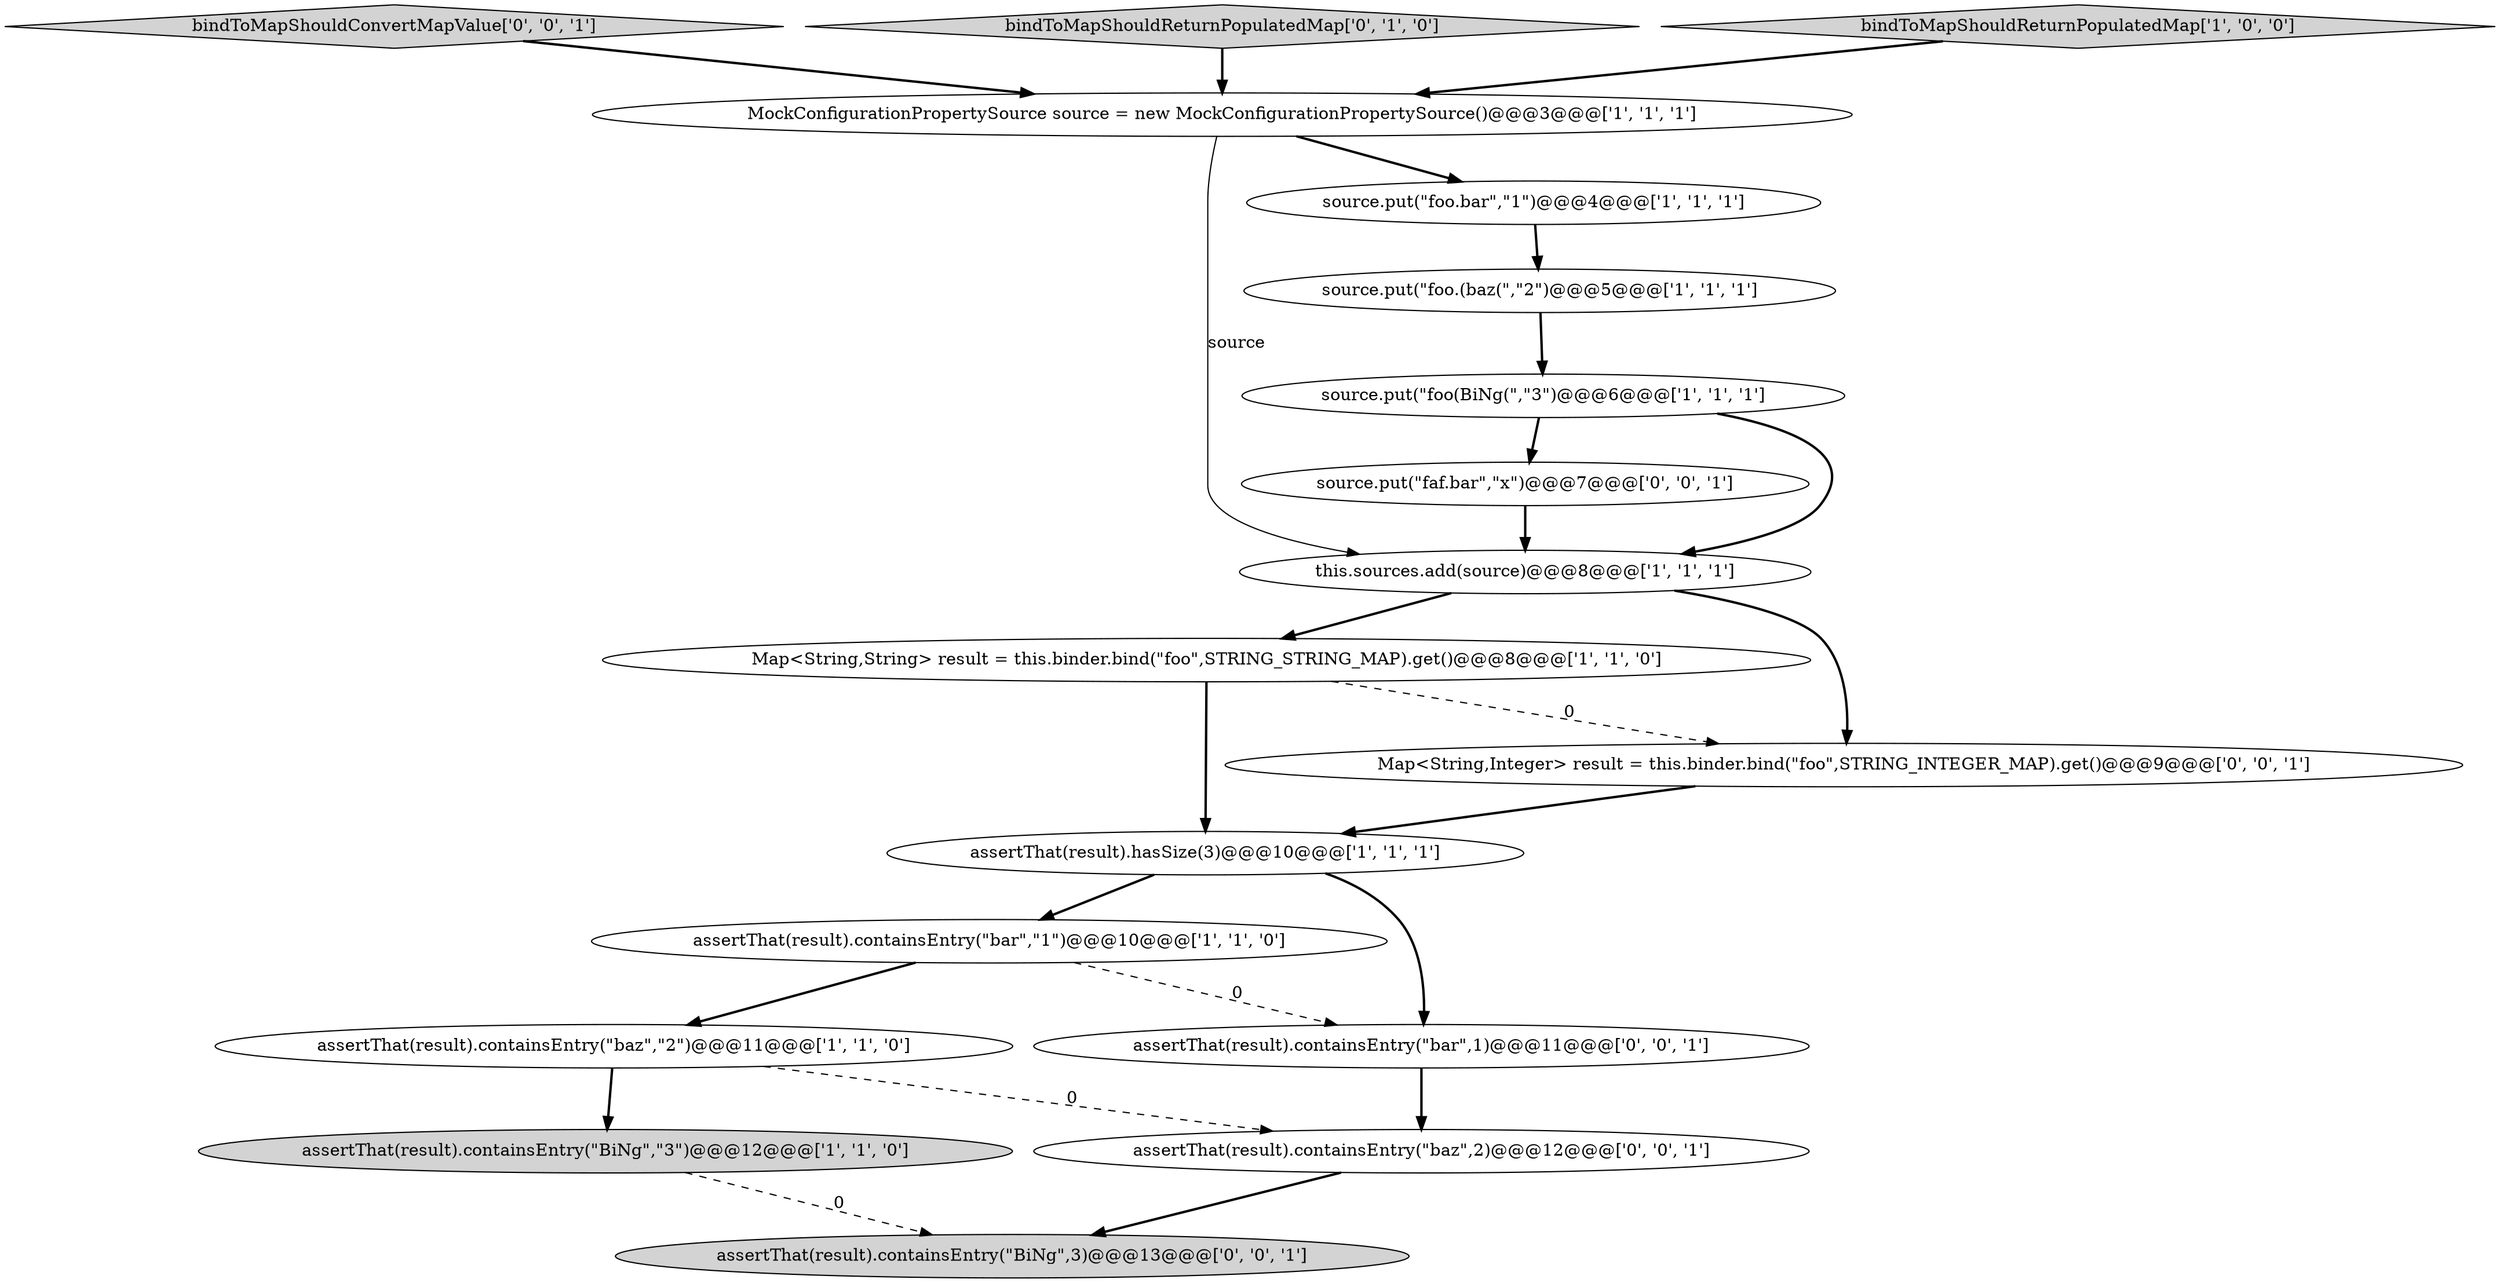digraph {
1 [style = filled, label = "Map<String,String> result = this.binder.bind(\"foo\",STRING_STRING_MAP).get()@@@8@@@['1', '1', '0']", fillcolor = white, shape = ellipse image = "AAA0AAABBB1BBB"];
5 [style = filled, label = "MockConfigurationPropertySource source = new MockConfigurationPropertySource()@@@3@@@['1', '1', '1']", fillcolor = white, shape = ellipse image = "AAA0AAABBB1BBB"];
9 [style = filled, label = "this.sources.add(source)@@@8@@@['1', '1', '1']", fillcolor = white, shape = ellipse image = "AAA0AAABBB1BBB"];
8 [style = filled, label = "assertThat(result).containsEntry(\"baz\",\"2\")@@@11@@@['1', '1', '0']", fillcolor = white, shape = ellipse image = "AAA0AAABBB1BBB"];
14 [style = filled, label = "Map<String,Integer> result = this.binder.bind(\"foo\",STRING_INTEGER_MAP).get()@@@9@@@['0', '0', '1']", fillcolor = white, shape = ellipse image = "AAA0AAABBB3BBB"];
15 [style = filled, label = "assertThat(result).containsEntry(\"BiNg\",3)@@@13@@@['0', '0', '1']", fillcolor = lightgray, shape = ellipse image = "AAA0AAABBB3BBB"];
3 [style = filled, label = "assertThat(result).hasSize(3)@@@10@@@['1', '1', '1']", fillcolor = white, shape = ellipse image = "AAA0AAABBB1BBB"];
4 [style = filled, label = "source.put(\"foo.bar\",\"1\")@@@4@@@['1', '1', '1']", fillcolor = white, shape = ellipse image = "AAA0AAABBB1BBB"];
12 [style = filled, label = "source.put(\"faf.bar\",\"x\")@@@7@@@['0', '0', '1']", fillcolor = white, shape = ellipse image = "AAA0AAABBB3BBB"];
16 [style = filled, label = "bindToMapShouldConvertMapValue['0', '0', '1']", fillcolor = lightgray, shape = diamond image = "AAA0AAABBB3BBB"];
0 [style = filled, label = "assertThat(result).containsEntry(\"BiNg\",\"3\")@@@12@@@['1', '1', '0']", fillcolor = lightgray, shape = ellipse image = "AAA0AAABBB1BBB"];
11 [style = filled, label = "bindToMapShouldReturnPopulatedMap['0', '1', '0']", fillcolor = lightgray, shape = diamond image = "AAA0AAABBB2BBB"];
6 [style = filled, label = "assertThat(result).containsEntry(\"bar\",\"1\")@@@10@@@['1', '1', '0']", fillcolor = white, shape = ellipse image = "AAA0AAABBB1BBB"];
13 [style = filled, label = "assertThat(result).containsEntry(\"bar\",1)@@@11@@@['0', '0', '1']", fillcolor = white, shape = ellipse image = "AAA0AAABBB3BBB"];
17 [style = filled, label = "assertThat(result).containsEntry(\"baz\",2)@@@12@@@['0', '0', '1']", fillcolor = white, shape = ellipse image = "AAA0AAABBB3BBB"];
7 [style = filled, label = "source.put(\"foo(BiNg(\",\"3\")@@@6@@@['1', '1', '1']", fillcolor = white, shape = ellipse image = "AAA0AAABBB1BBB"];
2 [style = filled, label = "source.put(\"foo.(baz(\",\"2\")@@@5@@@['1', '1', '1']", fillcolor = white, shape = ellipse image = "AAA0AAABBB1BBB"];
10 [style = filled, label = "bindToMapShouldReturnPopulatedMap['1', '0', '0']", fillcolor = lightgray, shape = diamond image = "AAA0AAABBB1BBB"];
14->3 [style = bold, label=""];
1->14 [style = dashed, label="0"];
7->12 [style = bold, label=""];
1->3 [style = bold, label=""];
5->9 [style = solid, label="source"];
0->15 [style = dashed, label="0"];
3->6 [style = bold, label=""];
4->2 [style = bold, label=""];
12->9 [style = bold, label=""];
8->0 [style = bold, label=""];
7->9 [style = bold, label=""];
11->5 [style = bold, label=""];
13->17 [style = bold, label=""];
10->5 [style = bold, label=""];
6->13 [style = dashed, label="0"];
5->4 [style = bold, label=""];
6->8 [style = bold, label=""];
17->15 [style = bold, label=""];
9->14 [style = bold, label=""];
3->13 [style = bold, label=""];
16->5 [style = bold, label=""];
8->17 [style = dashed, label="0"];
2->7 [style = bold, label=""];
9->1 [style = bold, label=""];
}
